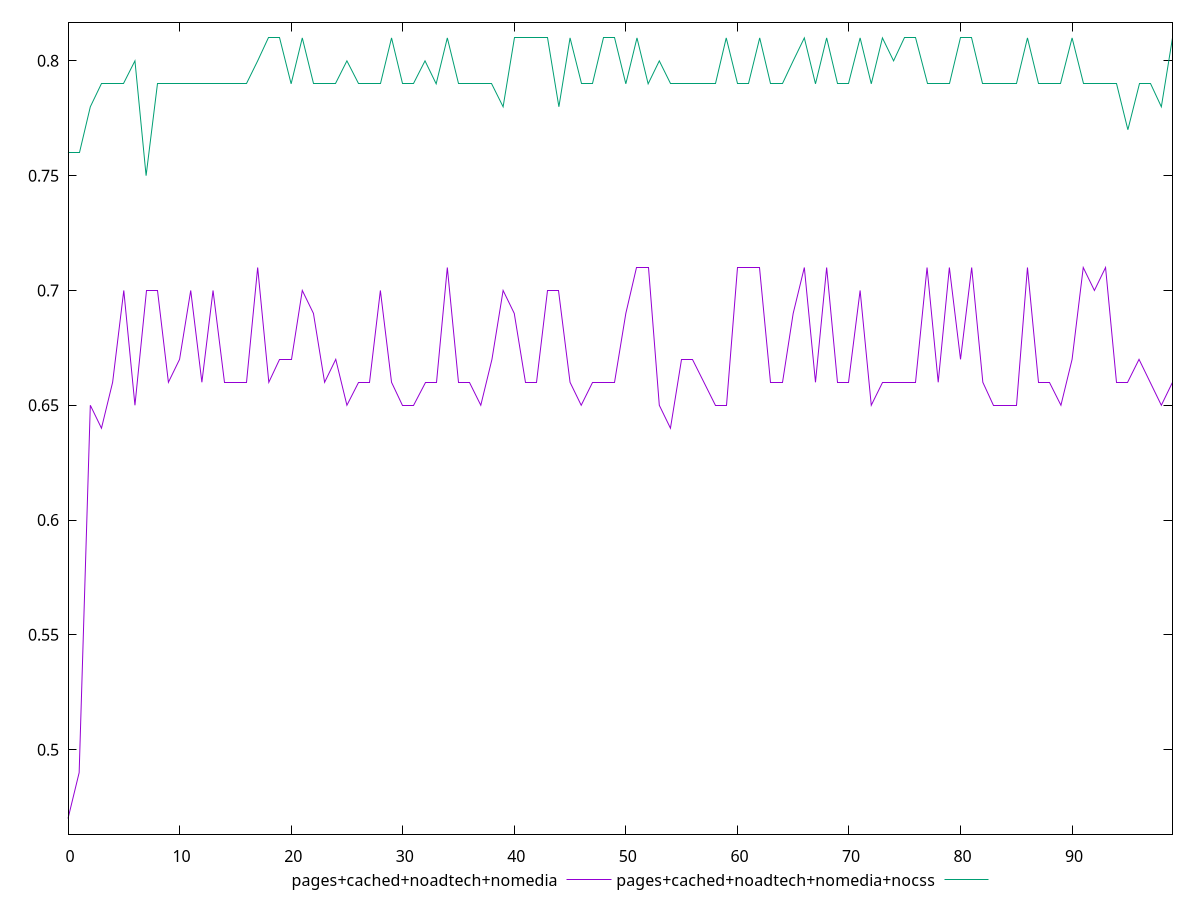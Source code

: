 reset

$pagesCachedNoadtechNomedia <<EOF
0 0.47
1 0.49
2 0.65
3 0.64
4 0.66
5 0.7
6 0.65
7 0.7
8 0.7
9 0.66
10 0.67
11 0.7
12 0.66
13 0.7
14 0.66
15 0.66
16 0.66
17 0.71
18 0.66
19 0.67
20 0.67
21 0.7
22 0.69
23 0.66
24 0.67
25 0.65
26 0.66
27 0.66
28 0.7
29 0.66
30 0.65
31 0.65
32 0.66
33 0.66
34 0.71
35 0.66
36 0.66
37 0.65
38 0.67
39 0.7
40 0.69
41 0.66
42 0.66
43 0.7
44 0.7
45 0.66
46 0.65
47 0.66
48 0.66
49 0.66
50 0.69
51 0.71
52 0.71
53 0.65
54 0.64
55 0.67
56 0.67
57 0.66
58 0.65
59 0.65
60 0.71
61 0.71
62 0.71
63 0.66
64 0.66
65 0.69
66 0.71
67 0.66
68 0.71
69 0.66
70 0.66
71 0.7
72 0.65
73 0.66
74 0.66
75 0.66
76 0.66
77 0.71
78 0.66
79 0.71
80 0.67
81 0.71
82 0.66
83 0.65
84 0.65
85 0.65
86 0.71
87 0.66
88 0.66
89 0.65
90 0.67
91 0.71
92 0.7
93 0.71
94 0.66
95 0.66
96 0.67
97 0.66
98 0.65
99 0.66
EOF

$pagesCachedNoadtechNomediaNocss <<EOF
0 0.76
1 0.76
2 0.78
3 0.79
4 0.79
5 0.79
6 0.8
7 0.75
8 0.79
9 0.79
10 0.79
11 0.79
12 0.79
13 0.79
14 0.79
15 0.79
16 0.79
17 0.8
18 0.81
19 0.81
20 0.79
21 0.81
22 0.79
23 0.79
24 0.79
25 0.8
26 0.79
27 0.79
28 0.79
29 0.81
30 0.79
31 0.79
32 0.8
33 0.79
34 0.81
35 0.79
36 0.79
37 0.79
38 0.79
39 0.78
40 0.81
41 0.81
42 0.81
43 0.81
44 0.78
45 0.81
46 0.79
47 0.79
48 0.81
49 0.81
50 0.79
51 0.81
52 0.79
53 0.8
54 0.79
55 0.79
56 0.79
57 0.79
58 0.79
59 0.81
60 0.79
61 0.79
62 0.81
63 0.79
64 0.79
65 0.8
66 0.81
67 0.79
68 0.81
69 0.79
70 0.79
71 0.81
72 0.79
73 0.81
74 0.8
75 0.81
76 0.81
77 0.79
78 0.79
79 0.79
80 0.81
81 0.81
82 0.79
83 0.79
84 0.79
85 0.79
86 0.81
87 0.79
88 0.79
89 0.79
90 0.81
91 0.79
92 0.79
93 0.79
94 0.79
95 0.77
96 0.79
97 0.79
98 0.78
99 0.81
EOF

set key outside below
set xrange [0:99]
set yrange [0.46319999999999995:0.8168000000000001]
set trange [0.46319999999999995:0.8168000000000001]
set terminal svg size 640, 520 enhanced background rgb 'white'
set output "report_00017_2021-02-10T15-08-03.406Z/meta/score/comparison/line/3_vs_4.svg"

plot $pagesCachedNoadtechNomedia title "pages+cached+noadtech+nomedia" with line, \
     $pagesCachedNoadtechNomediaNocss title "pages+cached+noadtech+nomedia+nocss" with line

reset
